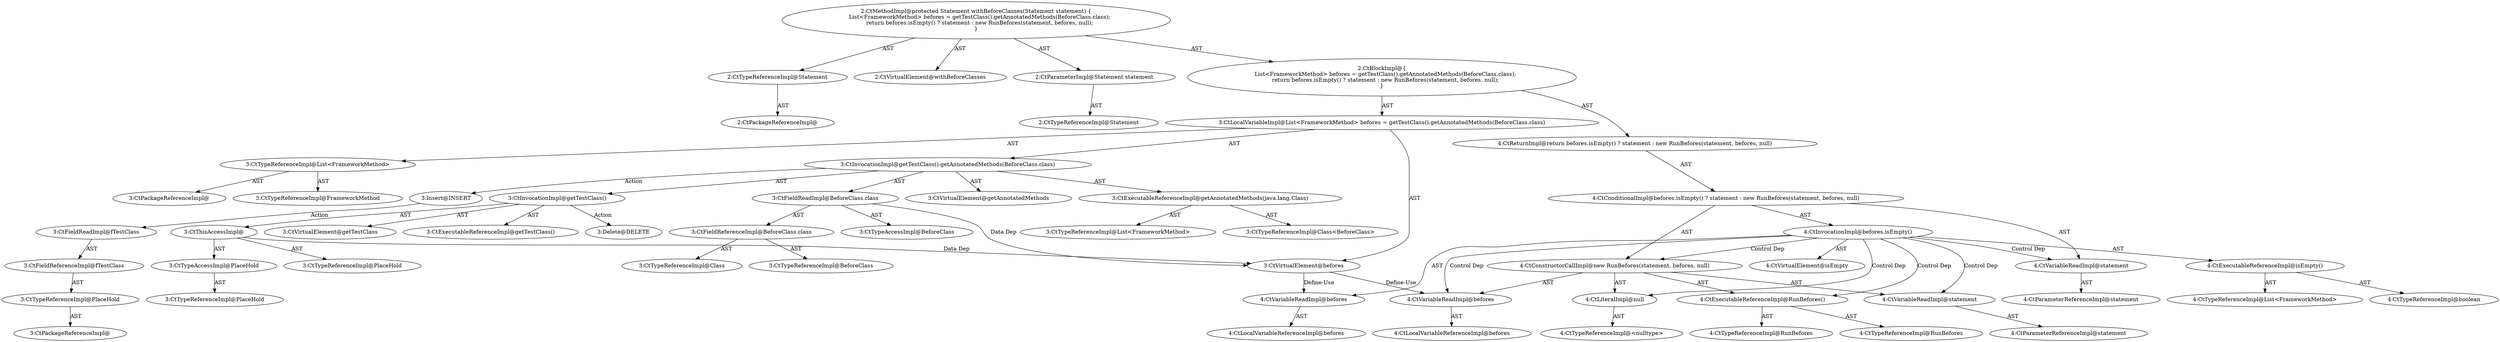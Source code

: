 digraph "withBeforeClasses#?,Statement" {
0 [label="2:CtTypeReferenceImpl@Statement" shape=ellipse]
1 [label="2:CtPackageReferenceImpl@" shape=ellipse]
2 [label="2:CtVirtualElement@withBeforeClasses" shape=ellipse]
3 [label="2:CtParameterImpl@Statement statement" shape=ellipse]
4 [label="2:CtTypeReferenceImpl@Statement" shape=ellipse]
5 [label="3:CtTypeReferenceImpl@List<FrameworkMethod>" shape=ellipse]
6 [label="3:CtPackageReferenceImpl@" shape=ellipse]
7 [label="3:CtTypeReferenceImpl@FrameworkMethod" shape=ellipse]
8 [label="3:CtExecutableReferenceImpl@getAnnotatedMethods(java.lang.Class)" shape=ellipse]
9 [label="3:CtTypeReferenceImpl@List<FrameworkMethod>" shape=ellipse]
10 [label="3:CtTypeReferenceImpl@Class<BeforeClass>" shape=ellipse]
11 [label="3:CtVirtualElement@getAnnotatedMethods" shape=ellipse]
12 [label="3:CtExecutableReferenceImpl@getTestClass()" shape=ellipse]
13 [label="3:CtVirtualElement@getTestClass" shape=ellipse]
14 [label="3:CtTypeAccessImpl@PlaceHold" shape=ellipse]
15 [label="3:CtTypeReferenceImpl@PlaceHold" shape=ellipse]
16 [label="3:CtThisAccessImpl@" shape=ellipse]
17 [label="3:CtTypeReferenceImpl@PlaceHold" shape=ellipse]
18 [label="3:CtInvocationImpl@getTestClass()" shape=ellipse]
19 [label="3:CtFieldReferenceImpl@BeforeClass.class" shape=ellipse]
20 [label="3:CtTypeReferenceImpl@BeforeClass" shape=ellipse]
21 [label="3:CtTypeReferenceImpl@Class" shape=ellipse]
22 [label="3:CtFieldReadImpl@BeforeClass.class" shape=ellipse]
23 [label="3:CtTypeAccessImpl@BeforeClass" shape=ellipse]
24 [label="3:CtInvocationImpl@getTestClass().getAnnotatedMethods(BeforeClass.class)" shape=ellipse]
25 [label="3:CtVirtualElement@befores" shape=ellipse]
26 [label="3:CtLocalVariableImpl@List<FrameworkMethod> befores = getTestClass().getAnnotatedMethods(BeforeClass.class)" shape=ellipse]
27 [label="4:CtExecutableReferenceImpl@isEmpty()" shape=ellipse]
28 [label="4:CtTypeReferenceImpl@List<FrameworkMethod>" shape=ellipse]
29 [label="4:CtTypeReferenceImpl@boolean" shape=ellipse]
30 [label="4:CtVirtualElement@isEmpty" shape=ellipse]
31 [label="4:CtVariableReadImpl@befores" shape=ellipse]
32 [label="4:CtLocalVariableReferenceImpl@befores" shape=ellipse]
33 [label="4:CtInvocationImpl@befores.isEmpty()" shape=ellipse]
34 [label="4:CtVariableReadImpl@statement" shape=ellipse]
35 [label="4:CtParameterReferenceImpl@statement" shape=ellipse]
36 [label="4:CtExecutableReferenceImpl@RunBefores()" shape=ellipse]
37 [label="4:CtTypeReferenceImpl@RunBefores" shape=ellipse]
38 [label="4:CtTypeReferenceImpl@RunBefores" shape=ellipse]
39 [label="4:CtVariableReadImpl@statement" shape=ellipse]
40 [label="4:CtParameterReferenceImpl@statement" shape=ellipse]
41 [label="4:CtVariableReadImpl@befores" shape=ellipse]
42 [label="4:CtLocalVariableReferenceImpl@befores" shape=ellipse]
43 [label="4:CtLiteralImpl@null" shape=ellipse]
44 [label="4:CtTypeReferenceImpl@<nulltype>" shape=ellipse]
45 [label="4:CtConstructorCallImpl@new RunBefores(statement, befores, null)" shape=ellipse]
46 [label="4:CtConditionalImpl@befores.isEmpty() ? statement : new RunBefores(statement, befores, null)" shape=ellipse]
47 [label="4:CtReturnImpl@return befores.isEmpty() ? statement : new RunBefores(statement, befores, null)" shape=ellipse]
48 [label="2:CtBlockImpl@\{
    List<FrameworkMethod> befores = getTestClass().getAnnotatedMethods(BeforeClass.class);
    return befores.isEmpty() ? statement : new RunBefores(statement, befores, null);
\}" shape=ellipse]
49 [label="2:CtMethodImpl@protected Statement withBeforeClasses(Statement statement) \{
    List<FrameworkMethod> befores = getTestClass().getAnnotatedMethods(BeforeClass.class);
    return befores.isEmpty() ? statement : new RunBefores(statement, befores, null);
\}" shape=ellipse]
50 [label="3:Delete@DELETE" shape=ellipse]
51 [label="3:Insert@INSERT" shape=ellipse]
52 [label="3:CtPackageReferenceImpl@" shape=ellipse]
53 [label="3:CtTypeReferenceImpl@PlaceHold" shape=ellipse]
54 [label="3:CtFieldReferenceImpl@fTestClass" shape=ellipse]
55 [label="3:CtFieldReadImpl@fTestClass" shape=ellipse]
0 -> 1 [label="AST"];
3 -> 4 [label="AST"];
5 -> 6 [label="AST"];
5 -> 7 [label="AST"];
8 -> 9 [label="AST"];
8 -> 10 [label="AST"];
14 -> 15 [label="AST"];
16 -> 17 [label="AST"];
16 -> 14 [label="AST"];
16 -> 25 [label="Data Dep"];
18 -> 13 [label="AST"];
18 -> 16 [label="AST"];
18 -> 12 [label="AST"];
18 -> 50 [label="Action"];
19 -> 20 [label="AST"];
19 -> 21 [label="AST"];
22 -> 23 [label="AST"];
22 -> 19 [label="AST"];
22 -> 25 [label="Data Dep"];
24 -> 11 [label="AST"];
24 -> 18 [label="AST"];
24 -> 8 [label="AST"];
24 -> 22 [label="AST"];
24 -> 51 [label="Action"];
25 -> 31 [label="Define-Use"];
25 -> 41 [label="Define-Use"];
26 -> 25 [label="AST"];
26 -> 5 [label="AST"];
26 -> 24 [label="AST"];
27 -> 28 [label="AST"];
27 -> 29 [label="AST"];
31 -> 32 [label="AST"];
33 -> 30 [label="AST"];
33 -> 31 [label="AST"];
33 -> 27 [label="AST"];
33 -> 34 [label="Control Dep"];
33 -> 45 [label="Control Dep"];
33 -> 36 [label="Control Dep"];
33 -> 39 [label="Control Dep"];
33 -> 41 [label="Control Dep"];
33 -> 43 [label="Control Dep"];
34 -> 35 [label="AST"];
36 -> 37 [label="AST"];
36 -> 38 [label="AST"];
39 -> 40 [label="AST"];
41 -> 42 [label="AST"];
43 -> 44 [label="AST"];
45 -> 36 [label="AST"];
45 -> 39 [label="AST"];
45 -> 41 [label="AST"];
45 -> 43 [label="AST"];
46 -> 33 [label="AST"];
46 -> 34 [label="AST"];
46 -> 45 [label="AST"];
47 -> 46 [label="AST"];
48 -> 26 [label="AST"];
48 -> 47 [label="AST"];
49 -> 2 [label="AST"];
49 -> 0 [label="AST"];
49 -> 3 [label="AST"];
49 -> 48 [label="AST"];
51 -> 55 [label="Action"];
53 -> 52 [label="AST"];
54 -> 53 [label="AST"];
55 -> 54 [label="AST"];
}